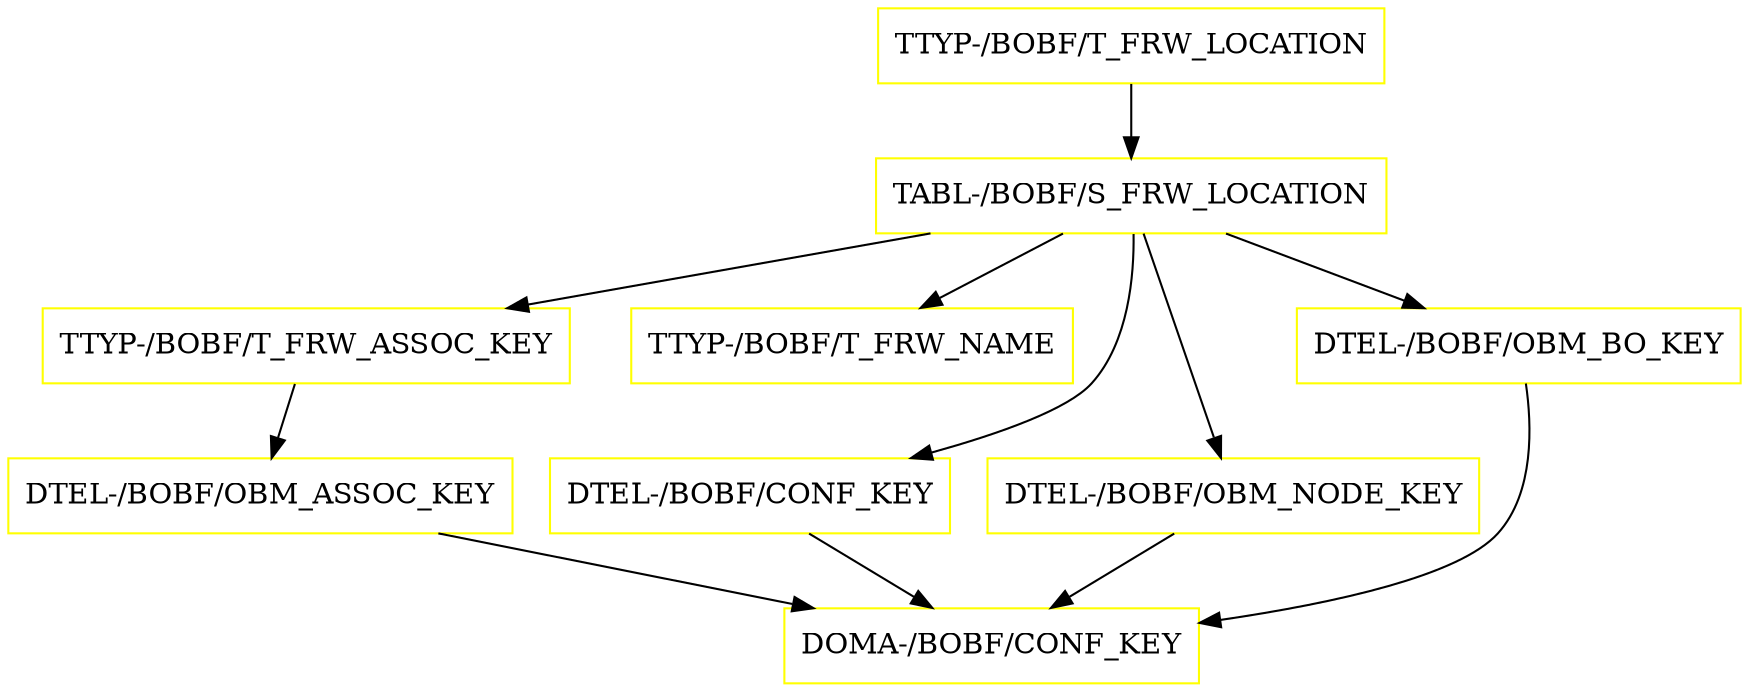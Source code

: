 digraph G {
  "TTYP-/BOBF/T_FRW_LOCATION" [shape=box,color=yellow];
  "TABL-/BOBF/S_FRW_LOCATION" [shape=box,color=yellow,URL="./TABL_%23BOBF%23S_FRW_LOCATION.html"];
  "TTYP-/BOBF/T_FRW_ASSOC_KEY" [shape=box,color=yellow,URL="./TTYP_%23BOBF%23T_FRW_ASSOC_KEY.html"];
  "DTEL-/BOBF/OBM_ASSOC_KEY" [shape=box,color=yellow,URL="./DTEL_%23BOBF%23OBM_ASSOC_KEY.html"];
  "DOMA-/BOBF/CONF_KEY" [shape=box,color=yellow,URL="./DOMA_%23BOBF%23CONF_KEY.html"];
  "TTYP-/BOBF/T_FRW_NAME" [shape=box,color=yellow,URL="./TTYP_%23BOBF%23T_FRW_NAME.html"];
  "DTEL-/BOBF/CONF_KEY" [shape=box,color=yellow,URL="./DTEL_%23BOBF%23CONF_KEY.html"];
  "DTEL-/BOBF/OBM_NODE_KEY" [shape=box,color=yellow,URL="./DTEL_%23BOBF%23OBM_NODE_KEY.html"];
  "DTEL-/BOBF/OBM_BO_KEY" [shape=box,color=yellow,URL="./DTEL_%23BOBF%23OBM_BO_KEY.html"];
  "TTYP-/BOBF/T_FRW_LOCATION" -> "TABL-/BOBF/S_FRW_LOCATION";
  "TABL-/BOBF/S_FRW_LOCATION" -> "DTEL-/BOBF/OBM_BO_KEY";
  "TABL-/BOBF/S_FRW_LOCATION" -> "DTEL-/BOBF/OBM_NODE_KEY";
  "TABL-/BOBF/S_FRW_LOCATION" -> "DTEL-/BOBF/CONF_KEY";
  "TABL-/BOBF/S_FRW_LOCATION" -> "TTYP-/BOBF/T_FRW_NAME";
  "TABL-/BOBF/S_FRW_LOCATION" -> "TTYP-/BOBF/T_FRW_ASSOC_KEY";
  "TTYP-/BOBF/T_FRW_ASSOC_KEY" -> "DTEL-/BOBF/OBM_ASSOC_KEY";
  "DTEL-/BOBF/OBM_ASSOC_KEY" -> "DOMA-/BOBF/CONF_KEY";
  "DTEL-/BOBF/CONF_KEY" -> "DOMA-/BOBF/CONF_KEY";
  "DTEL-/BOBF/OBM_NODE_KEY" -> "DOMA-/BOBF/CONF_KEY";
  "DTEL-/BOBF/OBM_BO_KEY" -> "DOMA-/BOBF/CONF_KEY";
}
